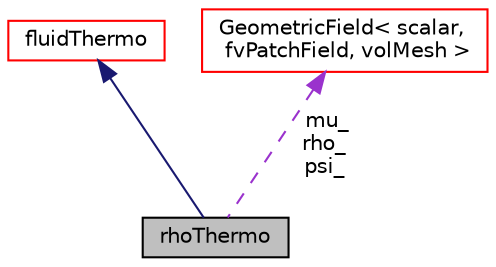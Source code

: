 digraph "rhoThermo"
{
  bgcolor="transparent";
  edge [fontname="Helvetica",fontsize="10",labelfontname="Helvetica",labelfontsize="10"];
  node [fontname="Helvetica",fontsize="10",shape=record];
  Node13 [label="rhoThermo",height=0.2,width=0.4,color="black", fillcolor="grey75", style="filled", fontcolor="black"];
  Node14 -> Node13 [dir="back",color="midnightblue",fontsize="10",style="solid",fontname="Helvetica"];
  Node14 [label="fluidThermo",height=0.2,width=0.4,color="red",URL="$a31017.html",tooltip="Fundamental fluid thermodynamic properties. "];
  Node29 -> Node13 [dir="back",color="darkorchid3",fontsize="10",style="dashed",label=" mu_\nrho_\npsi_" ,fontname="Helvetica"];
  Node29 [label="GeometricField\< scalar,\l fvPatchField, volMesh \>",height=0.2,width=0.4,color="red",URL="$a23249.html"];
}
